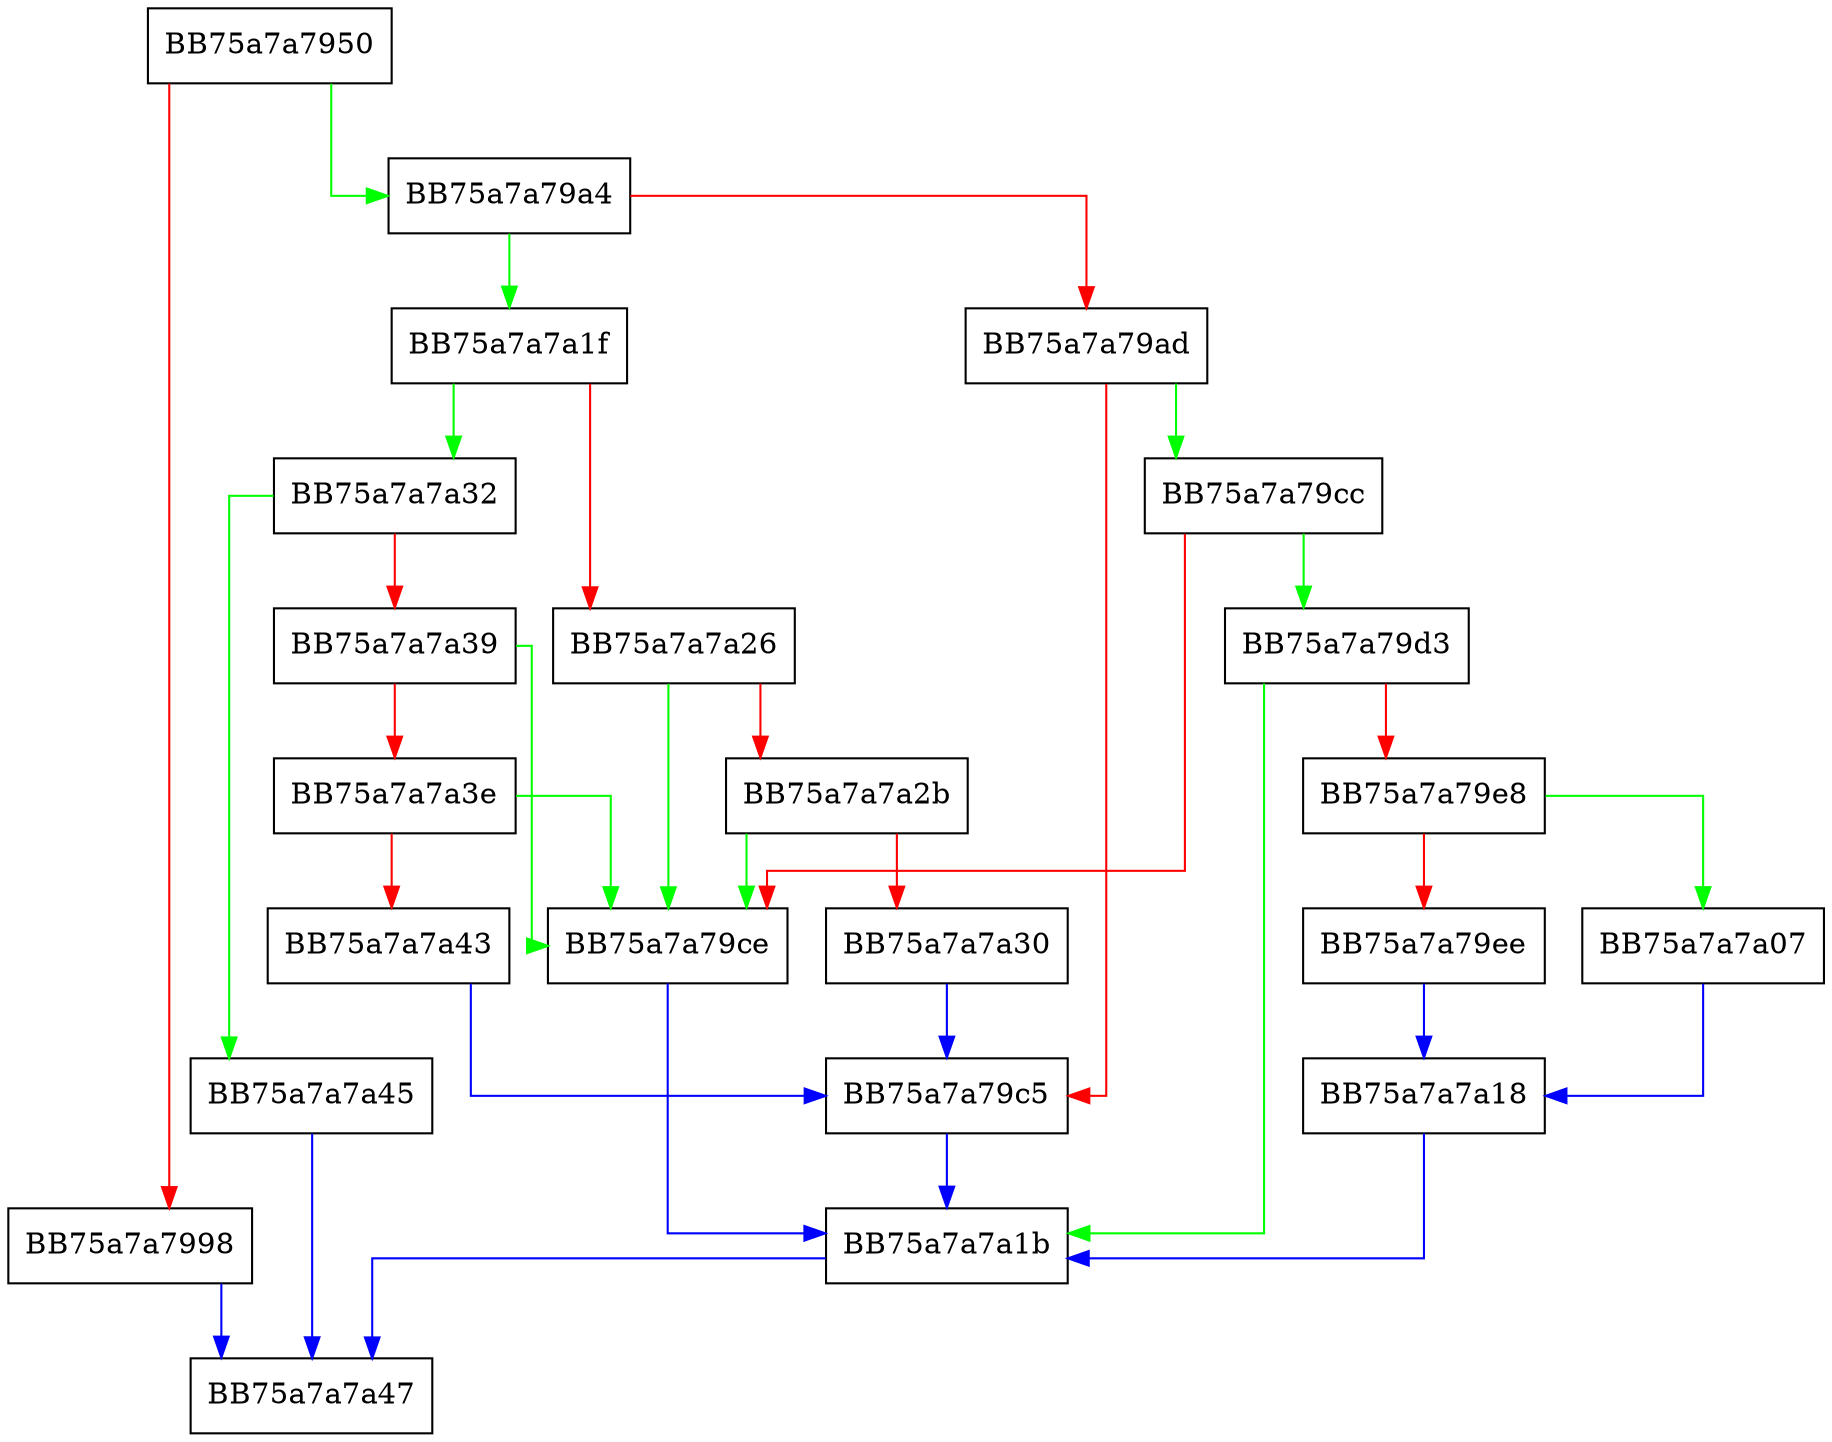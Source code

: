 digraph should_round_up {
  node [shape="box"];
  graph [splines=ortho];
  BB75a7a7950 -> BB75a7a79a4 [color="green"];
  BB75a7a7950 -> BB75a7a7998 [color="red"];
  BB75a7a7998 -> BB75a7a7a47 [color="blue"];
  BB75a7a79a4 -> BB75a7a7a1f [color="green"];
  BB75a7a79a4 -> BB75a7a79ad [color="red"];
  BB75a7a79ad -> BB75a7a79cc [color="green"];
  BB75a7a79ad -> BB75a7a79c5 [color="red"];
  BB75a7a79c5 -> BB75a7a7a1b [color="blue"];
  BB75a7a79cc -> BB75a7a79d3 [color="green"];
  BB75a7a79cc -> BB75a7a79ce [color="red"];
  BB75a7a79ce -> BB75a7a7a1b [color="blue"];
  BB75a7a79d3 -> BB75a7a7a1b [color="green"];
  BB75a7a79d3 -> BB75a7a79e8 [color="red"];
  BB75a7a79e8 -> BB75a7a7a07 [color="green"];
  BB75a7a79e8 -> BB75a7a79ee [color="red"];
  BB75a7a79ee -> BB75a7a7a18 [color="blue"];
  BB75a7a7a07 -> BB75a7a7a18 [color="blue"];
  BB75a7a7a18 -> BB75a7a7a1b [color="blue"];
  BB75a7a7a1b -> BB75a7a7a47 [color="blue"];
  BB75a7a7a1f -> BB75a7a7a32 [color="green"];
  BB75a7a7a1f -> BB75a7a7a26 [color="red"];
  BB75a7a7a26 -> BB75a7a79ce [color="green"];
  BB75a7a7a26 -> BB75a7a7a2b [color="red"];
  BB75a7a7a2b -> BB75a7a79ce [color="green"];
  BB75a7a7a2b -> BB75a7a7a30 [color="red"];
  BB75a7a7a30 -> BB75a7a79c5 [color="blue"];
  BB75a7a7a32 -> BB75a7a7a45 [color="green"];
  BB75a7a7a32 -> BB75a7a7a39 [color="red"];
  BB75a7a7a39 -> BB75a7a79ce [color="green"];
  BB75a7a7a39 -> BB75a7a7a3e [color="red"];
  BB75a7a7a3e -> BB75a7a79ce [color="green"];
  BB75a7a7a3e -> BB75a7a7a43 [color="red"];
  BB75a7a7a43 -> BB75a7a79c5 [color="blue"];
  BB75a7a7a45 -> BB75a7a7a47 [color="blue"];
}